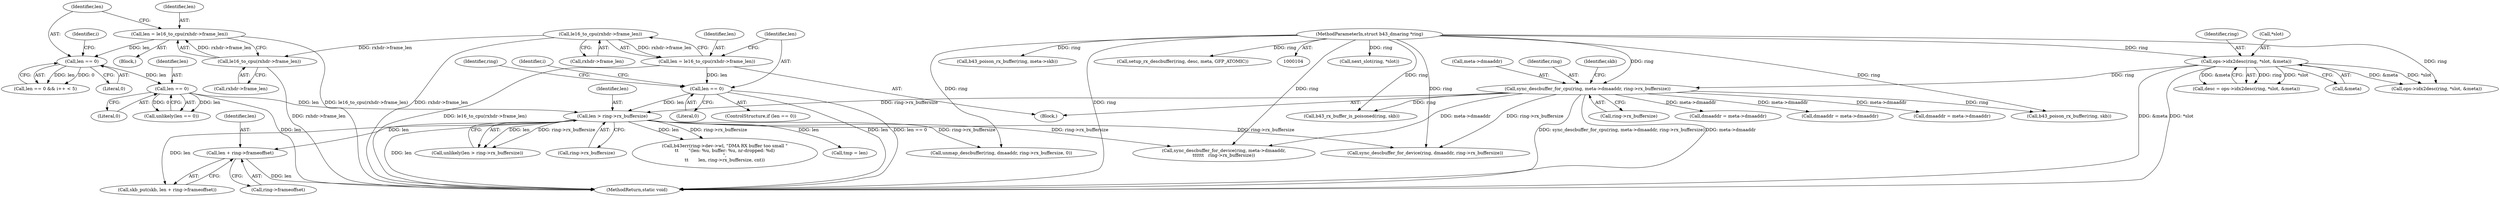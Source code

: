 digraph "1_linux_c85ce65ecac078ab1a1835c87c4a6319cf74660a@pointer" {
"1000319" [label="(Call,len + ring->frameoffset)"];
"1000216" [label="(Call,len > ring->rx_buffersize)"];
"1000185" [label="(Call,len == 0)"];
"1000176" [label="(Call,len == 0)"];
"1000169" [label="(Call,len = le16_to_cpu(rxhdr->frame_len))"];
"1000171" [label="(Call,le16_to_cpu(rxhdr->frame_len))"];
"1000151" [label="(Call,le16_to_cpu(rxhdr->frame_len))"];
"1000156" [label="(Call,len == 0)"];
"1000149" [label="(Call,len = le16_to_cpu(rxhdr->frame_len))"];
"1000129" [label="(Call,sync_descbuffer_for_cpu(ring, meta->dmaaddr, ring->rx_buffersize))"];
"1000123" [label="(Call,ops->idx2desc(ring, *slot, &meta))"];
"1000105" [label="(MethodParameterIn,struct b43_dmaring *ring)"];
"1000246" [label="(Call,sync_descbuffer_for_device(ring, meta->dmaaddr,\n\t\t\t\t\t\t   ring->rx_buffersize))"];
"1000175" [label="(Call,len == 0 && i++ < 5)"];
"1000157" [label="(Identifier,len)"];
"1000320" [label="(Identifier,len)"];
"1000321" [label="(Call,ring->frameoffset)"];
"1000162" [label="(Identifier,i)"];
"1000138" [label="(Identifier,skb)"];
"1000105" [label="(MethodParameterIn,struct b43_dmaring *ring)"];
"1000156" [label="(Call,len == 0)"];
"1000235" [label="(Call,ops->idx2desc(ring, *slot, &meta))"];
"1000123" [label="(Call,ops->idx2desc(ring, *slot, &meta))"];
"1000273" [label="(Call,b43err(ring->dev->wl, \"DMA RX buffer too small \"\n\t\t       \"(len: %u, buffer: %u, nr-dropped: %d)\n\",\n\t\t       len, ring->rx_buffersize, cnt))"];
"1000227" [label="(Call,tmp = len)"];
"1000155" [label="(ControlStructure,if (len == 0))"];
"1000186" [label="(Identifier,len)"];
"1000319" [label="(Call,len + ring->frameoffset)"];
"1000170" [label="(Identifier,len)"];
"1000129" [label="(Call,sync_descbuffer_for_cpu(ring, meta->dmaaddr, ring->rx_buffersize))"];
"1000176" [label="(Call,len == 0)"];
"1000177" [label="(Identifier,len)"];
"1000150" [label="(Identifier,len)"];
"1000151" [label="(Call,le16_to_cpu(rxhdr->frame_len))"];
"1000317" [label="(Call,skb_put(skb, len + ring->frameoffset))"];
"1000216" [label="(Call,len > ring->rx_buffersize)"];
"1000257" [label="(Call,next_slot(ring, *slot))"];
"1000124" [label="(Identifier,ring)"];
"1000347" [label="(MethodReturn,static void)"];
"1000169" [label="(Call,len = le16_to_cpu(rxhdr->frame_len))"];
"1000310" [label="(Call,unmap_descbuffer(ring, dmaaddr, ring->rx_buffersize, 0))"];
"1000185" [label="(Call,len == 0)"];
"1000165" [label="(Block,)"];
"1000131" [label="(Call,meta->dmaaddr)"];
"1000198" [label="(Identifier,ring)"];
"1000107" [label="(Block,)"];
"1000134" [label="(Call,ring->rx_buffersize)"];
"1000197" [label="(Call,b43_rx_buffer_is_poisoned(ring, skb))"];
"1000149" [label="(Call,len = le16_to_cpu(rxhdr->frame_len))"];
"1000184" [label="(Call,unlikely(len == 0))"];
"1000187" [label="(Literal,0)"];
"1000152" [label="(Call,rxhdr->frame_len)"];
"1000189" [label="(Call,dmaaddr = meta->dmaaddr)"];
"1000341" [label="(Call,sync_descbuffer_for_device(ring, dmaaddr, ring->rx_buffersize))"];
"1000178" [label="(Literal,0)"];
"1000125" [label="(Call,*slot)"];
"1000158" [label="(Literal,0)"];
"1000241" [label="(Call,b43_poison_rx_buffer(ring, meta->skb))"];
"1000127" [label="(Call,&meta)"];
"1000217" [label="(Identifier,len)"];
"1000286" [label="(Call,dmaaddr = meta->dmaaddr)"];
"1000171" [label="(Call,le16_to_cpu(rxhdr->frame_len))"];
"1000130" [label="(Identifier,ring)"];
"1000338" [label="(Call,b43_poison_rx_buffer(ring, skb))"];
"1000181" [label="(Identifier,i)"];
"1000208" [label="(Call,dmaaddr = meta->dmaaddr)"];
"1000218" [label="(Call,ring->rx_buffersize)"];
"1000121" [label="(Call,desc = ops->idx2desc(ring, *slot, &meta))"];
"1000172" [label="(Call,rxhdr->frame_len)"];
"1000293" [label="(Call,setup_rx_descbuffer(ring, desc, meta, GFP_ATOMIC))"];
"1000215" [label="(Call,unlikely(len > ring->rx_buffersize))"];
"1000319" -> "1000317"  [label="AST: "];
"1000319" -> "1000321"  [label="CFG: "];
"1000320" -> "1000319"  [label="AST: "];
"1000321" -> "1000319"  [label="AST: "];
"1000317" -> "1000319"  [label="CFG: "];
"1000319" -> "1000347"  [label="DDG: len"];
"1000216" -> "1000319"  [label="DDG: len"];
"1000216" -> "1000215"  [label="AST: "];
"1000216" -> "1000218"  [label="CFG: "];
"1000217" -> "1000216"  [label="AST: "];
"1000218" -> "1000216"  [label="AST: "];
"1000215" -> "1000216"  [label="CFG: "];
"1000216" -> "1000347"  [label="DDG: len"];
"1000216" -> "1000215"  [label="DDG: len"];
"1000216" -> "1000215"  [label="DDG: ring->rx_buffersize"];
"1000185" -> "1000216"  [label="DDG: len"];
"1000156" -> "1000216"  [label="DDG: len"];
"1000129" -> "1000216"  [label="DDG: ring->rx_buffersize"];
"1000216" -> "1000227"  [label="DDG: len"];
"1000216" -> "1000246"  [label="DDG: ring->rx_buffersize"];
"1000216" -> "1000273"  [label="DDG: len"];
"1000216" -> "1000273"  [label="DDG: ring->rx_buffersize"];
"1000216" -> "1000310"  [label="DDG: ring->rx_buffersize"];
"1000216" -> "1000317"  [label="DDG: len"];
"1000216" -> "1000341"  [label="DDG: ring->rx_buffersize"];
"1000185" -> "1000184"  [label="AST: "];
"1000185" -> "1000187"  [label="CFG: "];
"1000186" -> "1000185"  [label="AST: "];
"1000187" -> "1000185"  [label="AST: "];
"1000184" -> "1000185"  [label="CFG: "];
"1000185" -> "1000347"  [label="DDG: len"];
"1000185" -> "1000184"  [label="DDG: len"];
"1000185" -> "1000184"  [label="DDG: 0"];
"1000176" -> "1000185"  [label="DDG: len"];
"1000176" -> "1000175"  [label="AST: "];
"1000176" -> "1000178"  [label="CFG: "];
"1000177" -> "1000176"  [label="AST: "];
"1000178" -> "1000176"  [label="AST: "];
"1000181" -> "1000176"  [label="CFG: "];
"1000175" -> "1000176"  [label="CFG: "];
"1000176" -> "1000175"  [label="DDG: len"];
"1000176" -> "1000175"  [label="DDG: 0"];
"1000169" -> "1000176"  [label="DDG: len"];
"1000169" -> "1000165"  [label="AST: "];
"1000169" -> "1000171"  [label="CFG: "];
"1000170" -> "1000169"  [label="AST: "];
"1000171" -> "1000169"  [label="AST: "];
"1000177" -> "1000169"  [label="CFG: "];
"1000169" -> "1000347"  [label="DDG: le16_to_cpu(rxhdr->frame_len)"];
"1000171" -> "1000169"  [label="DDG: rxhdr->frame_len"];
"1000171" -> "1000172"  [label="CFG: "];
"1000172" -> "1000171"  [label="AST: "];
"1000171" -> "1000347"  [label="DDG: rxhdr->frame_len"];
"1000151" -> "1000171"  [label="DDG: rxhdr->frame_len"];
"1000151" -> "1000149"  [label="AST: "];
"1000151" -> "1000152"  [label="CFG: "];
"1000152" -> "1000151"  [label="AST: "];
"1000149" -> "1000151"  [label="CFG: "];
"1000151" -> "1000347"  [label="DDG: rxhdr->frame_len"];
"1000151" -> "1000149"  [label="DDG: rxhdr->frame_len"];
"1000156" -> "1000155"  [label="AST: "];
"1000156" -> "1000158"  [label="CFG: "];
"1000157" -> "1000156"  [label="AST: "];
"1000158" -> "1000156"  [label="AST: "];
"1000162" -> "1000156"  [label="CFG: "];
"1000198" -> "1000156"  [label="CFG: "];
"1000156" -> "1000347"  [label="DDG: len"];
"1000156" -> "1000347"  [label="DDG: len == 0"];
"1000149" -> "1000156"  [label="DDG: len"];
"1000149" -> "1000107"  [label="AST: "];
"1000150" -> "1000149"  [label="AST: "];
"1000157" -> "1000149"  [label="CFG: "];
"1000149" -> "1000347"  [label="DDG: le16_to_cpu(rxhdr->frame_len)"];
"1000129" -> "1000107"  [label="AST: "];
"1000129" -> "1000134"  [label="CFG: "];
"1000130" -> "1000129"  [label="AST: "];
"1000131" -> "1000129"  [label="AST: "];
"1000134" -> "1000129"  [label="AST: "];
"1000138" -> "1000129"  [label="CFG: "];
"1000129" -> "1000347"  [label="DDG: sync_descbuffer_for_cpu(ring, meta->dmaaddr, ring->rx_buffersize)"];
"1000129" -> "1000347"  [label="DDG: meta->dmaaddr"];
"1000123" -> "1000129"  [label="DDG: ring"];
"1000105" -> "1000129"  [label="DDG: ring"];
"1000129" -> "1000189"  [label="DDG: meta->dmaaddr"];
"1000129" -> "1000197"  [label="DDG: ring"];
"1000129" -> "1000208"  [label="DDG: meta->dmaaddr"];
"1000129" -> "1000246"  [label="DDG: meta->dmaaddr"];
"1000129" -> "1000286"  [label="DDG: meta->dmaaddr"];
"1000129" -> "1000338"  [label="DDG: ring"];
"1000129" -> "1000341"  [label="DDG: ring->rx_buffersize"];
"1000123" -> "1000121"  [label="AST: "];
"1000123" -> "1000127"  [label="CFG: "];
"1000124" -> "1000123"  [label="AST: "];
"1000125" -> "1000123"  [label="AST: "];
"1000127" -> "1000123"  [label="AST: "];
"1000121" -> "1000123"  [label="CFG: "];
"1000123" -> "1000347"  [label="DDG: *slot"];
"1000123" -> "1000347"  [label="DDG: &meta"];
"1000123" -> "1000121"  [label="DDG: ring"];
"1000123" -> "1000121"  [label="DDG: *slot"];
"1000123" -> "1000121"  [label="DDG: &meta"];
"1000105" -> "1000123"  [label="DDG: ring"];
"1000123" -> "1000235"  [label="DDG: *slot"];
"1000123" -> "1000235"  [label="DDG: &meta"];
"1000105" -> "1000104"  [label="AST: "];
"1000105" -> "1000347"  [label="DDG: ring"];
"1000105" -> "1000197"  [label="DDG: ring"];
"1000105" -> "1000235"  [label="DDG: ring"];
"1000105" -> "1000241"  [label="DDG: ring"];
"1000105" -> "1000246"  [label="DDG: ring"];
"1000105" -> "1000257"  [label="DDG: ring"];
"1000105" -> "1000293"  [label="DDG: ring"];
"1000105" -> "1000310"  [label="DDG: ring"];
"1000105" -> "1000338"  [label="DDG: ring"];
"1000105" -> "1000341"  [label="DDG: ring"];
}
